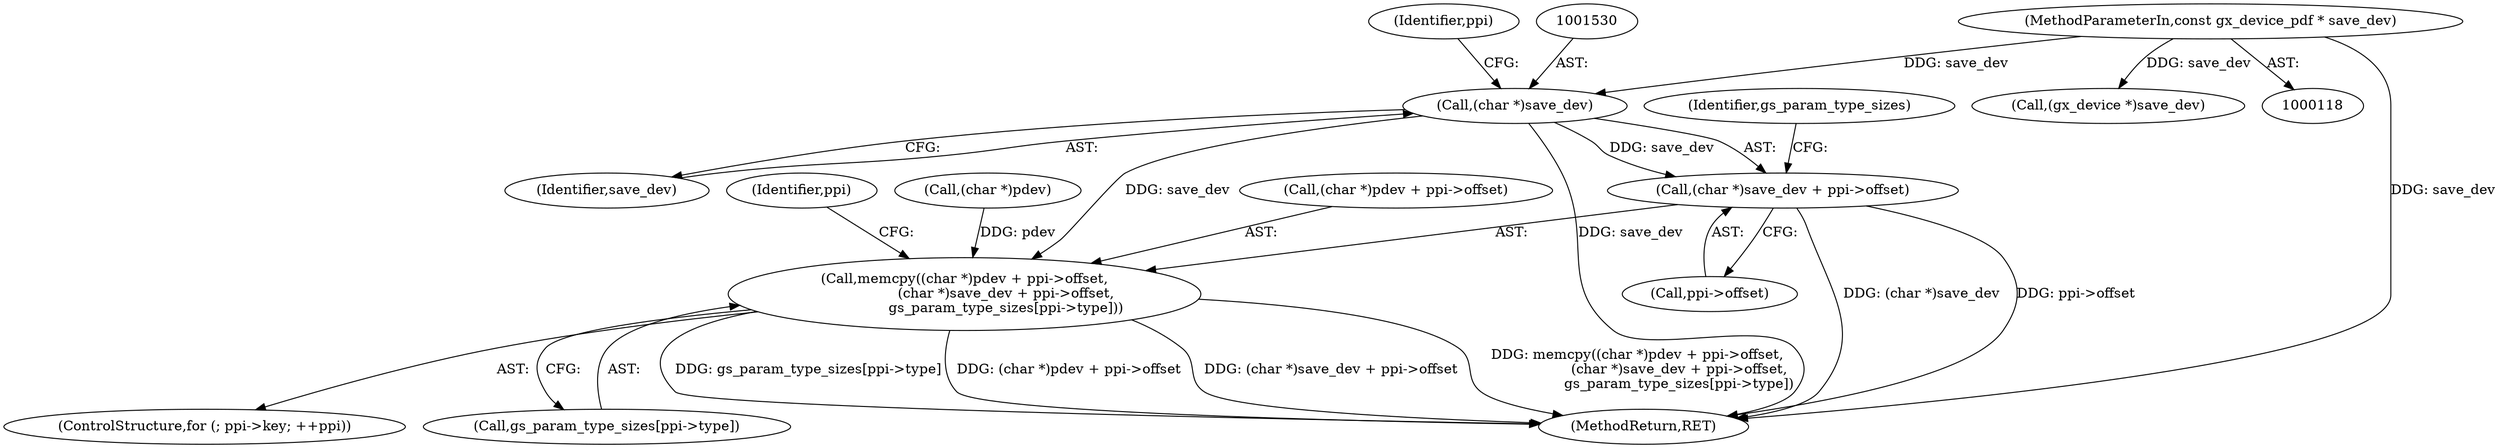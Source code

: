 digraph "0_ghostscript_c3476dde7743761a4e1d39a631716199b696b880@pointer" {
"1001529" [label="(Call,(char *)save_dev)"];
"1000120" [label="(MethodParameterIn,const gx_device_pdf * save_dev)"];
"1001520" [label="(Call,memcpy((char *)pdev + ppi->offset,\n                   (char *)save_dev + ppi->offset,\n                   gs_param_type_sizes[ppi->type]))"];
"1001528" [label="(Call,(char *)save_dev + ppi->offset)"];
"1001533" [label="(Identifier,ppi)"];
"1001514" [label="(ControlStructure,for (; ppi->key; ++ppi))"];
"1001535" [label="(Call,gs_param_type_sizes[ppi->type])"];
"1000120" [label="(MethodParameterIn,const gx_device_pdf * save_dev)"];
"1001521" [label="(Call,(char *)pdev + ppi->offset)"];
"1001519" [label="(Identifier,ppi)"];
"1001418" [label="(Call,(gx_device *)save_dev)"];
"1001528" [label="(Call,(char *)save_dev + ppi->offset)"];
"1001529" [label="(Call,(char *)save_dev)"];
"1001531" [label="(Identifier,save_dev)"];
"1001532" [label="(Call,ppi->offset)"];
"1001536" [label="(Identifier,gs_param_type_sizes)"];
"1001522" [label="(Call,(char *)pdev)"];
"1001520" [label="(Call,memcpy((char *)pdev + ppi->offset,\n                   (char *)save_dev + ppi->offset,\n                   gs_param_type_sizes[ppi->type]))"];
"1001549" [label="(MethodReturn,RET)"];
"1001529" -> "1001528"  [label="AST: "];
"1001529" -> "1001531"  [label="CFG: "];
"1001530" -> "1001529"  [label="AST: "];
"1001531" -> "1001529"  [label="AST: "];
"1001533" -> "1001529"  [label="CFG: "];
"1001529" -> "1001549"  [label="DDG: save_dev"];
"1001529" -> "1001520"  [label="DDG: save_dev"];
"1001529" -> "1001528"  [label="DDG: save_dev"];
"1000120" -> "1001529"  [label="DDG: save_dev"];
"1000120" -> "1000118"  [label="AST: "];
"1000120" -> "1001549"  [label="DDG: save_dev"];
"1000120" -> "1001418"  [label="DDG: save_dev"];
"1001520" -> "1001514"  [label="AST: "];
"1001520" -> "1001535"  [label="CFG: "];
"1001521" -> "1001520"  [label="AST: "];
"1001528" -> "1001520"  [label="AST: "];
"1001535" -> "1001520"  [label="AST: "];
"1001519" -> "1001520"  [label="CFG: "];
"1001520" -> "1001549"  [label="DDG: (char *)pdev + ppi->offset"];
"1001520" -> "1001549"  [label="DDG: (char *)save_dev + ppi->offset"];
"1001520" -> "1001549"  [label="DDG: memcpy((char *)pdev + ppi->offset,\n                   (char *)save_dev + ppi->offset,\n                   gs_param_type_sizes[ppi->type])"];
"1001520" -> "1001549"  [label="DDG: gs_param_type_sizes[ppi->type]"];
"1001522" -> "1001520"  [label="DDG: pdev"];
"1001528" -> "1001532"  [label="CFG: "];
"1001532" -> "1001528"  [label="AST: "];
"1001536" -> "1001528"  [label="CFG: "];
"1001528" -> "1001549"  [label="DDG: (char *)save_dev"];
"1001528" -> "1001549"  [label="DDG: ppi->offset"];
}
